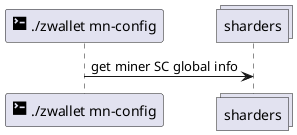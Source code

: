 @startuml
participant "<size:20><&terminal></size> ./zwallet mn-config" as cli
collections sharders

cli -> sharders: get miner SC global info

@enduml